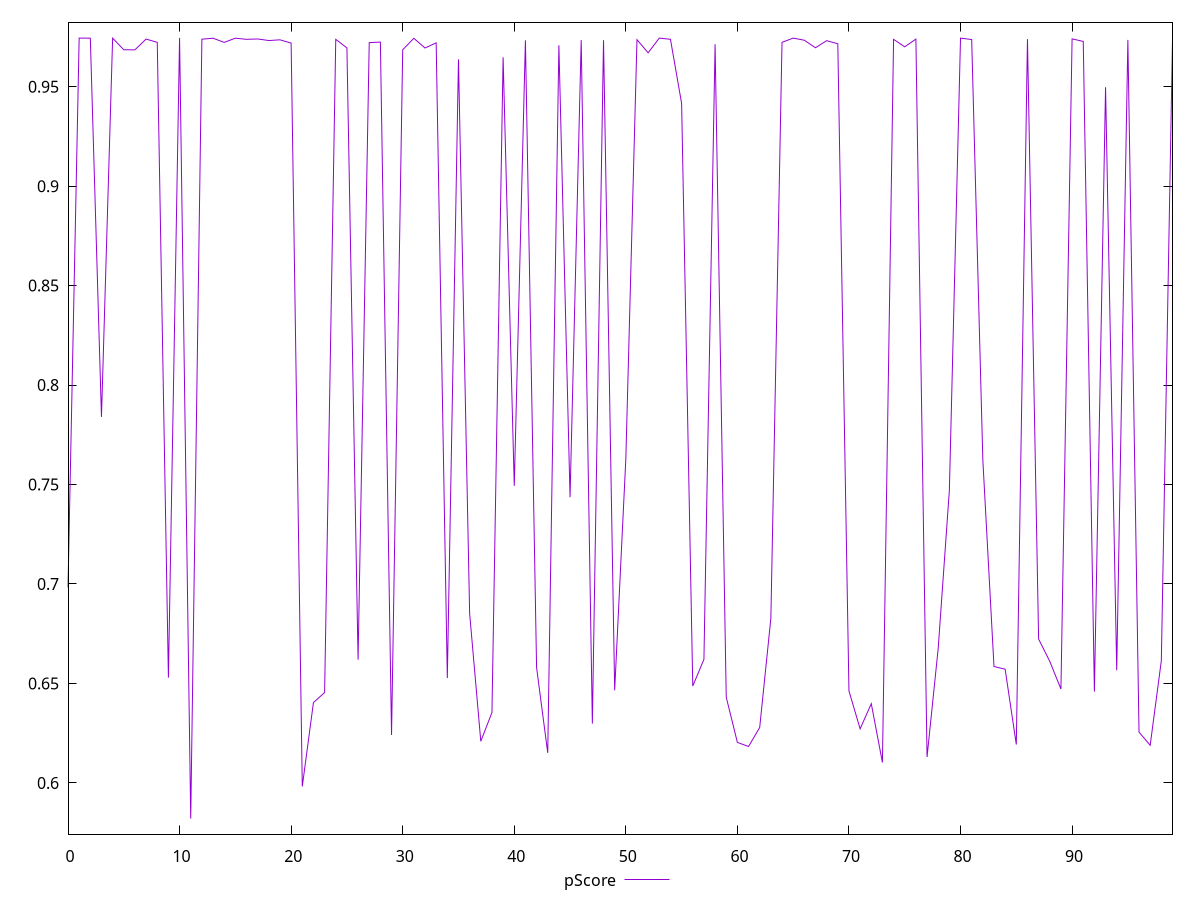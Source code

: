 reset

$pScore <<EOF
0 0.6982836625762053
1 0.9744204454515569
2 0.9744002437833286
3 0.783979809966499
4 0.9743993333515761
5 0.9685620488550255
6 0.9685335872298757
7 0.9739390741382198
8 0.9722825432777625
9 0.6529122241414507
10 0.9745214405432769
11 0.5820909419721498
12 0.9738709798170682
13 0.9743585864241051
14 0.972275472864
15 0.9743814201677693
16 0.9738000297868502
17 0.9739942880317849
18 0.9732026144312422
19 0.9735572072718297
20 0.9719270801522853
21 0.5982219749905839
22 0.6404001853767035
23 0.6454115346148139
24 0.9738000805144692
25 0.9694963516422515
26 0.661956265120738
27 0.9721461219404997
28 0.9724175194623569
29 0.6240735914690819
30 0.9685380382965487
31 0.9743314241037245
32 0.9694505919370782
33 0.972029172037921
34 0.6527070572855987
35 0.9637210286694657
36 0.6851520190448168
37 0.6209146462348583
38 0.6353753718663364
39 0.9647670459587161
40 0.749321857803656
41 0.9733122947179118
42 0.6580234318187306
43 0.6150916076316733
44 0.9708138205804899
45 0.7436378757225752
46 0.9734270858273718
47 0.6298101705318851
48 0.9733651445136865
49 0.6465761729010546
50 0.7628558672023638
51 0.973638384688119
52 0.9670422635758069
53 0.9744436311459007
54 0.973819465024877
55 0.9416173793027167
56 0.6486976185902722
57 0.6620899628235428
58 0.97131377525081
59 0.6430687671201556
60 0.6203324879634334
61 0.6183035978183771
62 0.6278813526752302
63 0.682728682113058
64 0.9722837796917021
65 0.9744332603062946
66 0.9733514832804977
67 0.969574406047984
68 0.9731267785648607
69 0.9715638977669199
70 0.6462458412276163
71 0.6271592913181339
72 0.6398209412873679
73 0.6102745079517568
74 0.9738039694403364
75 0.9700436082780386
76 0.9739175953787518
77 0.6130142739191277
78 0.6677118230247934
79 0.7470554244363918
80 0.9744136202358398
81 0.9737053898709467
82 0.7623363542676492
83 0.6585124052717635
84 0.6571640618333117
85 0.6192897878548816
86 0.9738871524314494
87 0.6722884478000044
88 0.6610948440386079
89 0.6471922490957899
90 0.9740446246582373
91 0.972753300397418
92 0.6459094219163106
93 0.9497382727205842
94 0.6566176790327747
95 0.9735249289041976
96 0.6255092042400174
97 0.6189078442501466
98 0.6614727254430846
99 0.973636347339747
EOF

set key outside below
set xrange [0:99]
set yrange [0.5742423320007273:0.9823700505146995]
set trange [0.5742423320007273:0.9823700505146995]
set terminal svg size 640, 500 enhanced background rgb 'white'
set output "reports/report_00033_2021-03-01T14-23-16.841Z/speed-index/samples/astro-inner/pScore/values.svg"

plot $pScore title "pScore" with line

reset
